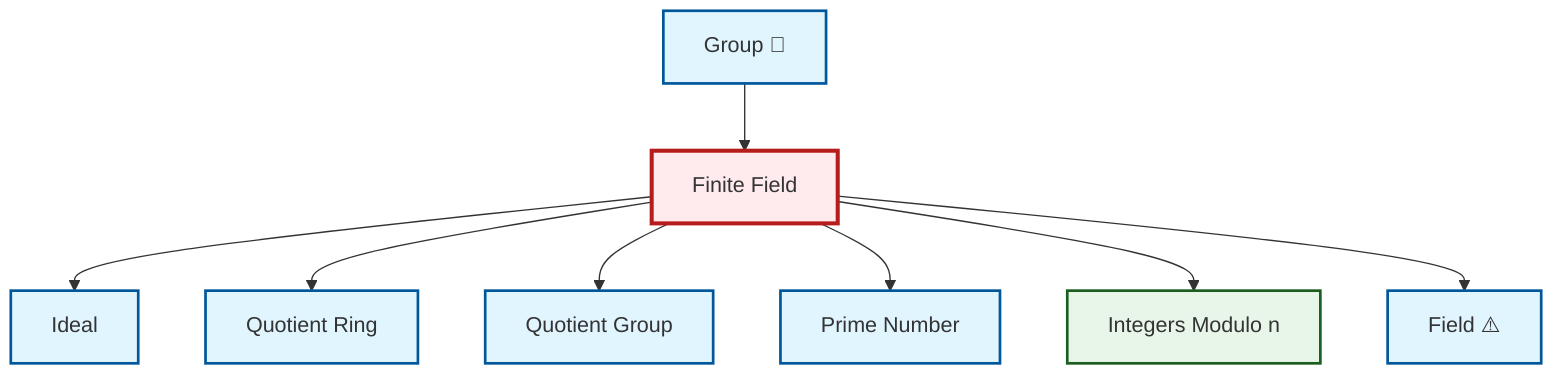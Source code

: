 graph TD
    classDef definition fill:#e1f5fe,stroke:#01579b,stroke-width:2px
    classDef theorem fill:#f3e5f5,stroke:#4a148c,stroke-width:2px
    classDef axiom fill:#fff3e0,stroke:#e65100,stroke-width:2px
    classDef example fill:#e8f5e9,stroke:#1b5e20,stroke-width:2px
    classDef current fill:#ffebee,stroke:#b71c1c,stroke-width:3px
    ex-quotient-integers-mod-n["Integers Modulo n"]:::example
    def-group["Group 📝"]:::definition
    ex-finite-field["Finite Field"]:::example
    def-quotient-group["Quotient Group"]:::definition
    def-ideal["Ideal"]:::definition
    def-field["Field ⚠️"]:::definition
    def-quotient-ring["Quotient Ring"]:::definition
    def-prime["Prime Number"]:::definition
    ex-finite-field --> def-ideal
    def-group --> ex-finite-field
    ex-finite-field --> def-quotient-ring
    ex-finite-field --> def-quotient-group
    ex-finite-field --> def-prime
    ex-finite-field --> ex-quotient-integers-mod-n
    ex-finite-field --> def-field
    class ex-finite-field current
